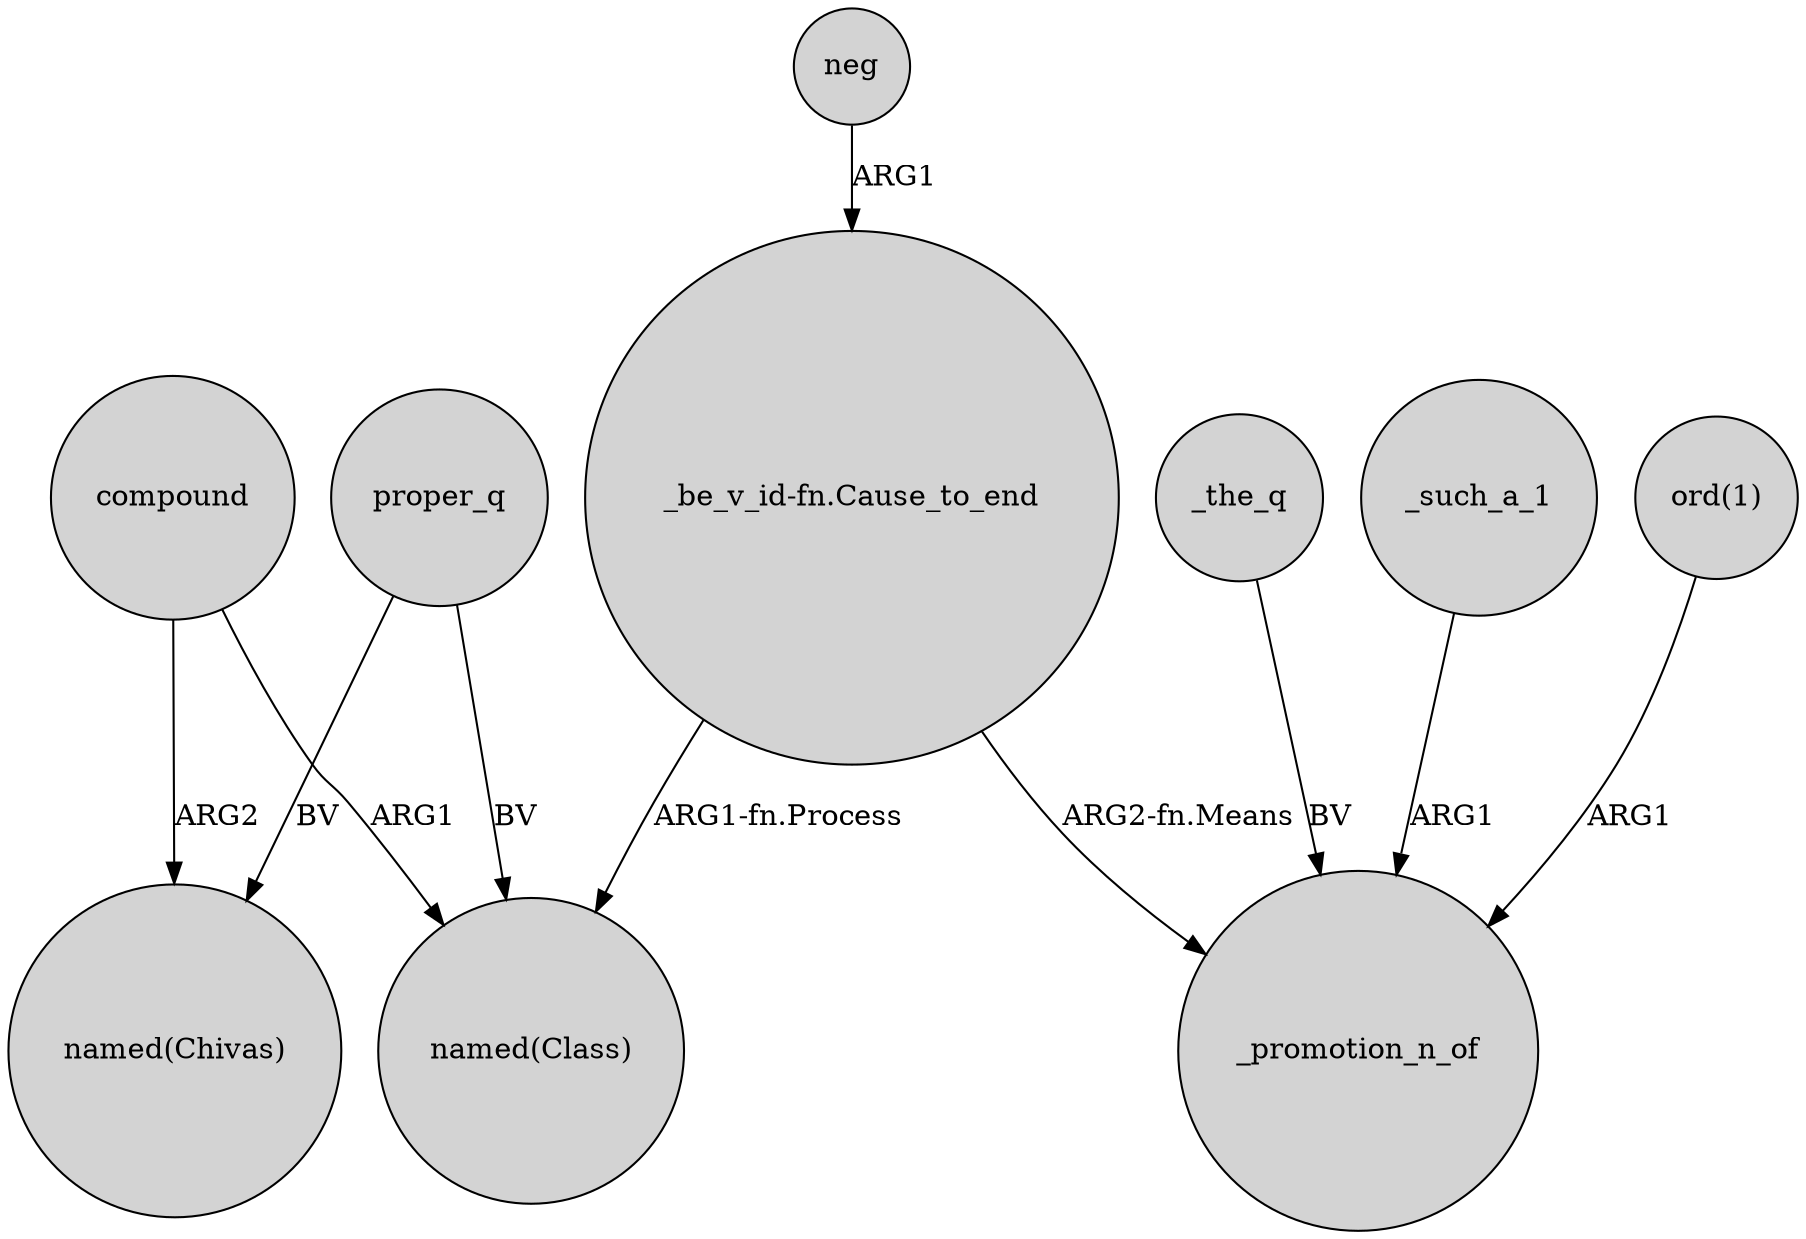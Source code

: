 digraph {
	node [shape=circle style=filled]
	"_be_v_id-fn.Cause_to_end" -> "named(Class)" [label="ARG1-fn.Process"]
	"_be_v_id-fn.Cause_to_end" -> _promotion_n_of [label="ARG2-fn.Means"]
	"ord(1)" -> _promotion_n_of [label=ARG1]
	compound -> "named(Class)" [label=ARG1]
	compound -> "named(Chivas)" [label=ARG2]
	proper_q -> "named(Class)" [label=BV]
	_the_q -> _promotion_n_of [label=BV]
	proper_q -> "named(Chivas)" [label=BV]
	neg -> "_be_v_id-fn.Cause_to_end" [label=ARG1]
	_such_a_1 -> _promotion_n_of [label=ARG1]
}
